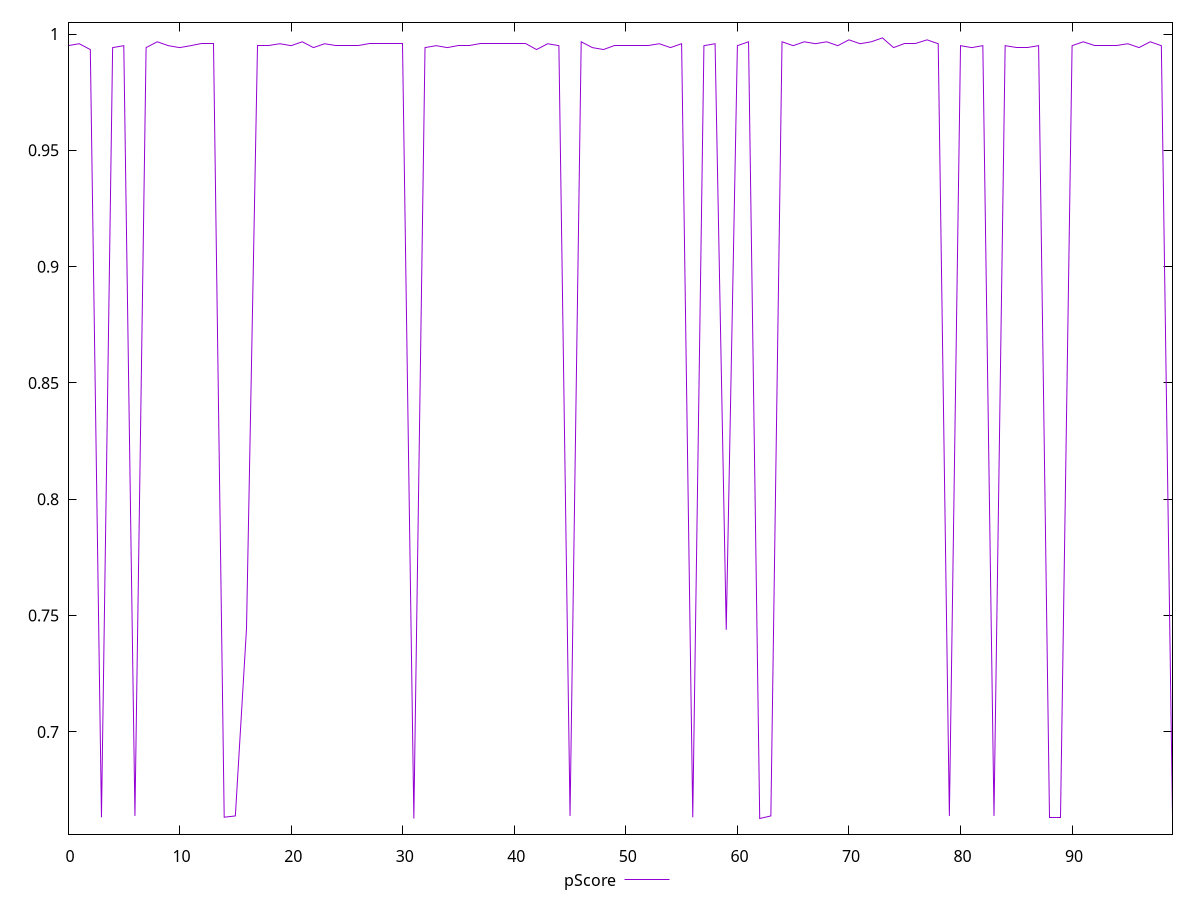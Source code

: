 reset

$pScore <<EOF
0 0.995
1 0.9958333333333333
2 0.9933333333333333
3 0.6633333333333333
4 0.9941666666666666
5 0.995
6 0.6638888888888889
7 0.9941666666666666
8 0.9966666666666667
9 0.995
10 0.9941666666666666
11 0.995
12 0.9958333333333333
13 0.9958333333333333
14 0.6633333333333333
15 0.6638888888888889
16 0.7444444444444445
17 0.995
18 0.995
19 0.9958333333333333
20 0.995
21 0.9966666666666667
22 0.9941666666666666
23 0.9958333333333333
24 0.995
25 0.995
26 0.995
27 0.9958333333333333
28 0.9958333333333333
29 0.9958333333333333
30 0.9958333333333333
31 0.6627777777777778
32 0.9941666666666666
33 0.995
34 0.9941666666666666
35 0.995
36 0.995
37 0.9958333333333333
38 0.9958333333333333
39 0.9958333333333333
40 0.9958333333333333
41 0.9958333333333333
42 0.9933333333333333
43 0.9958333333333333
44 0.995
45 0.6638888888888889
46 0.9966666666666667
47 0.9941666666666666
48 0.9933333333333333
49 0.995
50 0.995
51 0.995
52 0.995
53 0.9958333333333333
54 0.9941666666666666
55 0.9958333333333333
56 0.6633333333333333
57 0.995
58 0.9958333333333333
59 0.7438888888888889
60 0.995
61 0.9966666666666667
62 0.6627777777777778
63 0.6638888888888889
64 0.9966666666666667
65 0.995
66 0.9966666666666667
67 0.9958333333333333
68 0.9966666666666667
69 0.995
70 0.9975
71 0.9958333333333333
72 0.9966666666666667
73 0.9983333333333333
74 0.9941666666666666
75 0.9958333333333333
76 0.9958333333333333
77 0.9975
78 0.9958333333333333
79 0.6638888888888889
80 0.995
81 0.9941666666666666
82 0.995
83 0.6638888888888889
84 0.995
85 0.9941666666666666
86 0.9941666666666666
87 0.995
88 0.6633333333333333
89 0.6633333333333333
90 0.995
91 0.9966666666666667
92 0.995
93 0.995
94 0.995
95 0.9958333333333333
96 0.9941666666666666
97 0.9966666666666667
98 0.995
99 0.6638888888888889
EOF

set key outside below
set xrange [0:99]
set yrange [0.6560666666666667:1.0050444444444444]
set trange [0.6560666666666667:1.0050444444444444]
set terminal svg size 640, 500 enhanced background rgb 'white'
set output "reprap/render-blocking-resources/samples/pages+cached+noexternal+nofonts+nosvg+noimg/pScore/values.svg"

plot $pScore title "pScore" with line

reset
